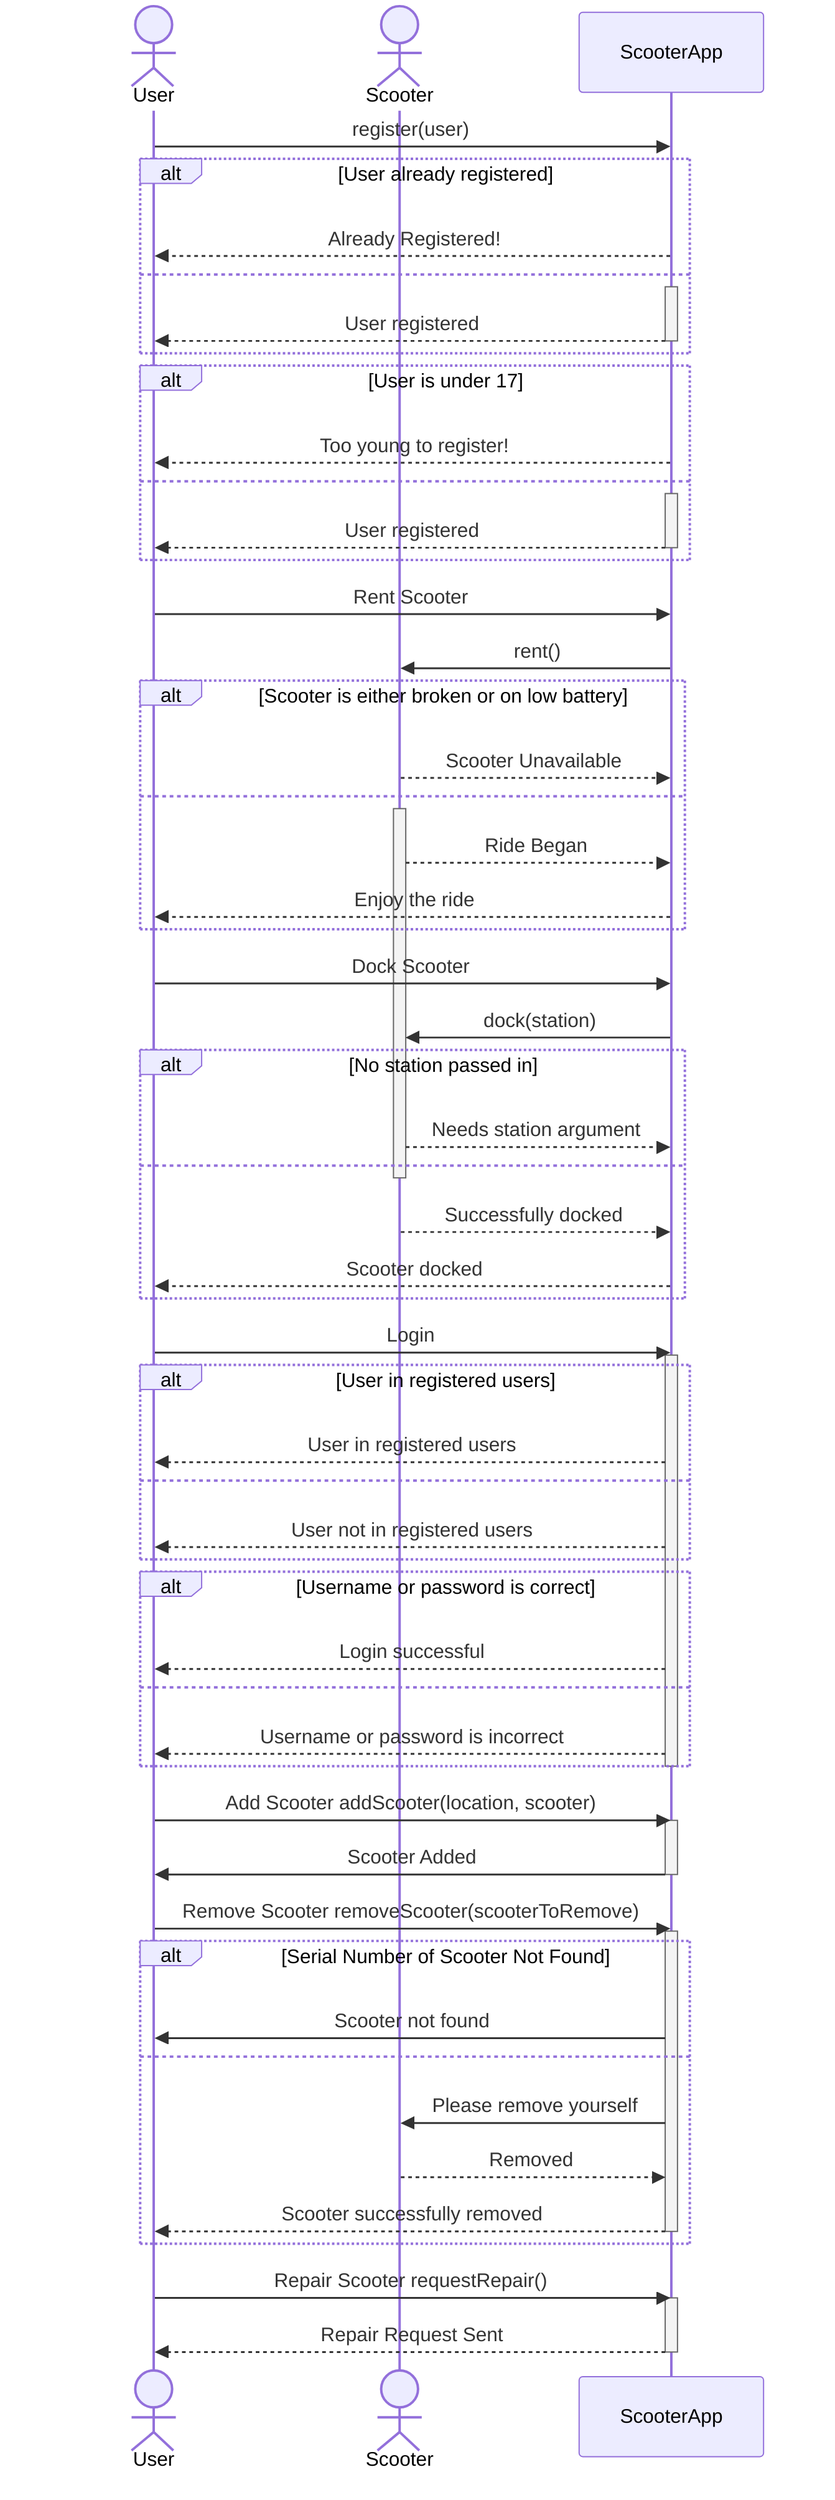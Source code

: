sequenceDiagram

    actor User
    actor Scooter

    User ->> ScooterApp: register(user)
    alt User already registered
        ScooterApp -->> User: Already Registered!
    else
        activate ScooterApp
        ScooterApp -->> User: User registered
        deactivate ScooterApp
    end
    alt User is under 17
        ScooterApp -->> User: Too young to register!
    else
        activate ScooterApp
        ScooterApp -->> User: User registered
        deactivate ScooterApp
    end

    User ->> ScooterApp: Rent Scooter
    ScooterApp ->> Scooter: rent()
    alt Scooter is either broken or on low battery
        Scooter -->> ScooterApp: Scooter Unavailable
    else
        activate Scooter
        Scooter -->> ScooterApp: Ride Began
        ScooterApp -->> User: Enjoy the ride
    end

    User ->> ScooterApp: Dock Scooter
    ScooterApp ->> Scooter: dock(station)
    alt No station passed in
        Scooter -->> ScooterApp: Needs station argument
    else
        deactivate Scooter
        Scooter -->> ScooterApp: Successfully docked
        ScooterApp -->> User: Scooter docked
    end

    User ->> ScooterApp: Login
    activate ScooterApp
    alt User in registered users
        ScooterApp -->> User: User in registered users
    else
        ScooterApp -->> User: User not in registered users
    end
    alt Username or password is correct
        ScooterApp -->> User: Login successful
    else
        ScooterApp -->> User: Username or password is incorrect
    end
    deactivate ScooterApp

    User ->> ScooterApp: Add Scooter addScooter(location, scooter)
    activate ScooterApp
    ScooterApp ->> User: Scooter Added
    deactivate ScooterApp

    User ->> ScooterApp: Remove Scooter removeScooter(scooterToRemove)
    activate ScooterApp
    alt Serial Number of Scooter Not Found
        ScooterApp ->> User: Scooter not found
    else
        ScooterApp ->> Scooter: Please remove yourself
        Scooter -->> ScooterApp: Removed
        ScooterApp -->> User: Scooter successfully removed
    deactivate ScooterApp
    end

    User ->> ScooterApp: Repair Scooter requestRepair()
    activate ScooterApp
    ScooterApp -->> User: Repair Request Sent
    deactivate ScooterApp